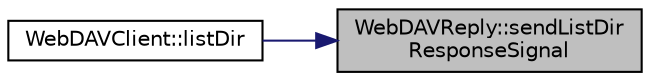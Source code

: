 digraph "WebDAVReply::sendListDirResponseSignal"
{
 // INTERACTIVE_SVG=YES
 // LATEX_PDF_SIZE
  edge [fontname="Helvetica",fontsize="10",labelfontname="Helvetica",labelfontsize="10"];
  node [fontname="Helvetica",fontsize="10",shape=record];
  rankdir="RL";
  Node149 [label="WebDAVReply::sendListDir\lResponseSignal",height=0.2,width=0.4,color="black", fillcolor="grey75", style="filled", fontcolor="black",tooltip=" "];
  Node149 -> Node150 [dir="back",color="midnightblue",fontsize="10",style="solid",fontname="Helvetica"];
  Node150 [label="WebDAVClient::listDir",height=0.2,width=0.4,color="black", fillcolor="white", style="filled",URL="$class_web_d_a_v_client.html#a206788b716ffc0fcce5a7236e62bb2b5",tooltip=" "];
}
